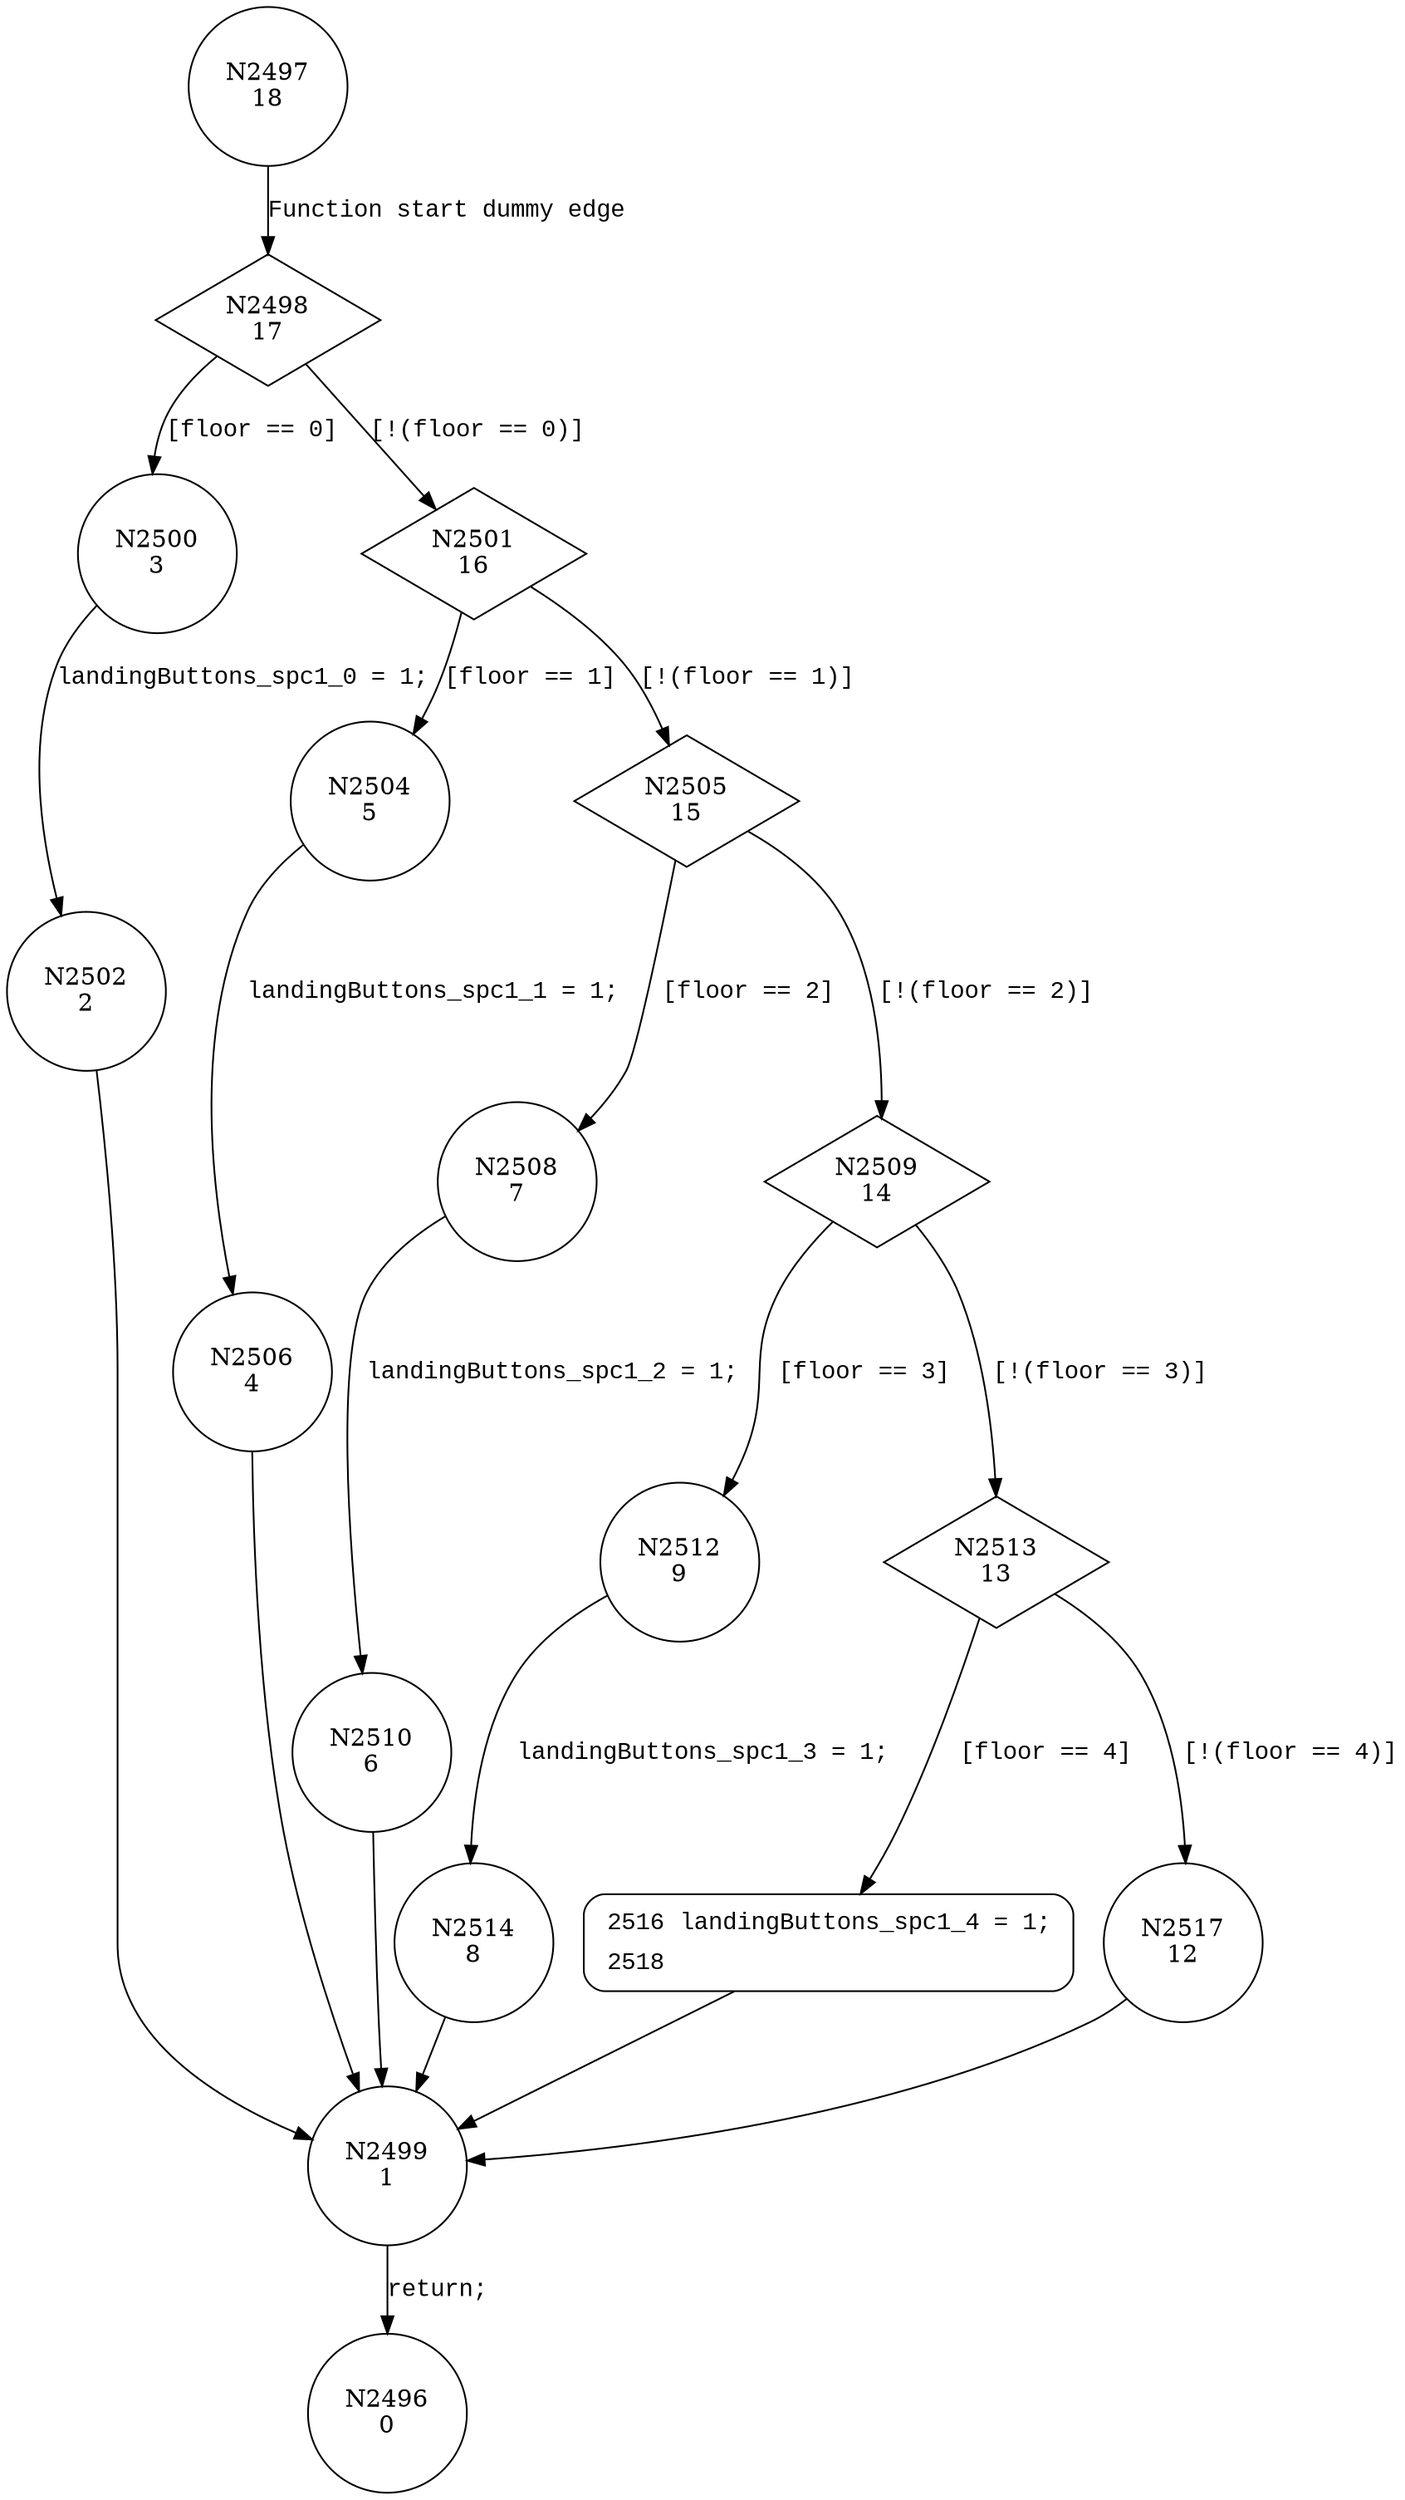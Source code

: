 digraph __utac_acc__Specification1_spec__2 {
2497 [shape="circle" label="N2497\n18"]
2498 [shape="diamond" label="N2498\n17"]
2500 [shape="circle" label="N2500\n3"]
2501 [shape="diamond" label="N2501\n16"]
2504 [shape="circle" label="N2504\n5"]
2505 [shape="diamond" label="N2505\n15"]
2508 [shape="circle" label="N2508\n7"]
2509 [shape="diamond" label="N2509\n14"]
2512 [shape="circle" label="N2512\n9"]
2513 [shape="diamond" label="N2513\n13"]
2516 [shape="circle" label="N2516\n11"]
2517 [shape="circle" label="N2517\n12"]
2499 [shape="circle" label="N2499\n1"]
2496 [shape="circle" label="N2496\n0"]
2514 [shape="circle" label="N2514\n8"]
2510 [shape="circle" label="N2510\n6"]
2506 [shape="circle" label="N2506\n4"]
2502 [shape="circle" label="N2502\n2"]
2516 [style="filled,bold" penwidth="1" fillcolor="white" fontname="Courier New" shape="Mrecord" label=<<table border="0" cellborder="0" cellpadding="3" bgcolor="white"><tr><td align="right">2516</td><td align="left">landingButtons_spc1_4 = 1;</td></tr><tr><td align="right">2518</td><td align="left"></td></tr></table>>]
2516 -> 2499[label=""]
2497 -> 2498 [label="Function start dummy edge" fontname="Courier New"]
2498 -> 2500 [label="[floor == 0]" fontname="Courier New"]
2498 -> 2501 [label="[!(floor == 0)]" fontname="Courier New"]
2501 -> 2504 [label="[floor == 1]" fontname="Courier New"]
2501 -> 2505 [label="[!(floor == 1)]" fontname="Courier New"]
2505 -> 2508 [label="[floor == 2]" fontname="Courier New"]
2505 -> 2509 [label="[!(floor == 2)]" fontname="Courier New"]
2509 -> 2512 [label="[floor == 3]" fontname="Courier New"]
2509 -> 2513 [label="[!(floor == 3)]" fontname="Courier New"]
2513 -> 2516 [label="[floor == 4]" fontname="Courier New"]
2513 -> 2517 [label="[!(floor == 4)]" fontname="Courier New"]
2499 -> 2496 [label="return;" fontname="Courier New"]
2512 -> 2514 [label="landingButtons_spc1_3 = 1;" fontname="Courier New"]
2508 -> 2510 [label="landingButtons_spc1_2 = 1;" fontname="Courier New"]
2504 -> 2506 [label="landingButtons_spc1_1 = 1;" fontname="Courier New"]
2500 -> 2502 [label="landingButtons_spc1_0 = 1;" fontname="Courier New"]
2517 -> 2499 [label="" fontname="Courier New"]
2514 -> 2499 [label="" fontname="Courier New"]
2510 -> 2499 [label="" fontname="Courier New"]
2506 -> 2499 [label="" fontname="Courier New"]
2502 -> 2499 [label="" fontname="Courier New"]
}